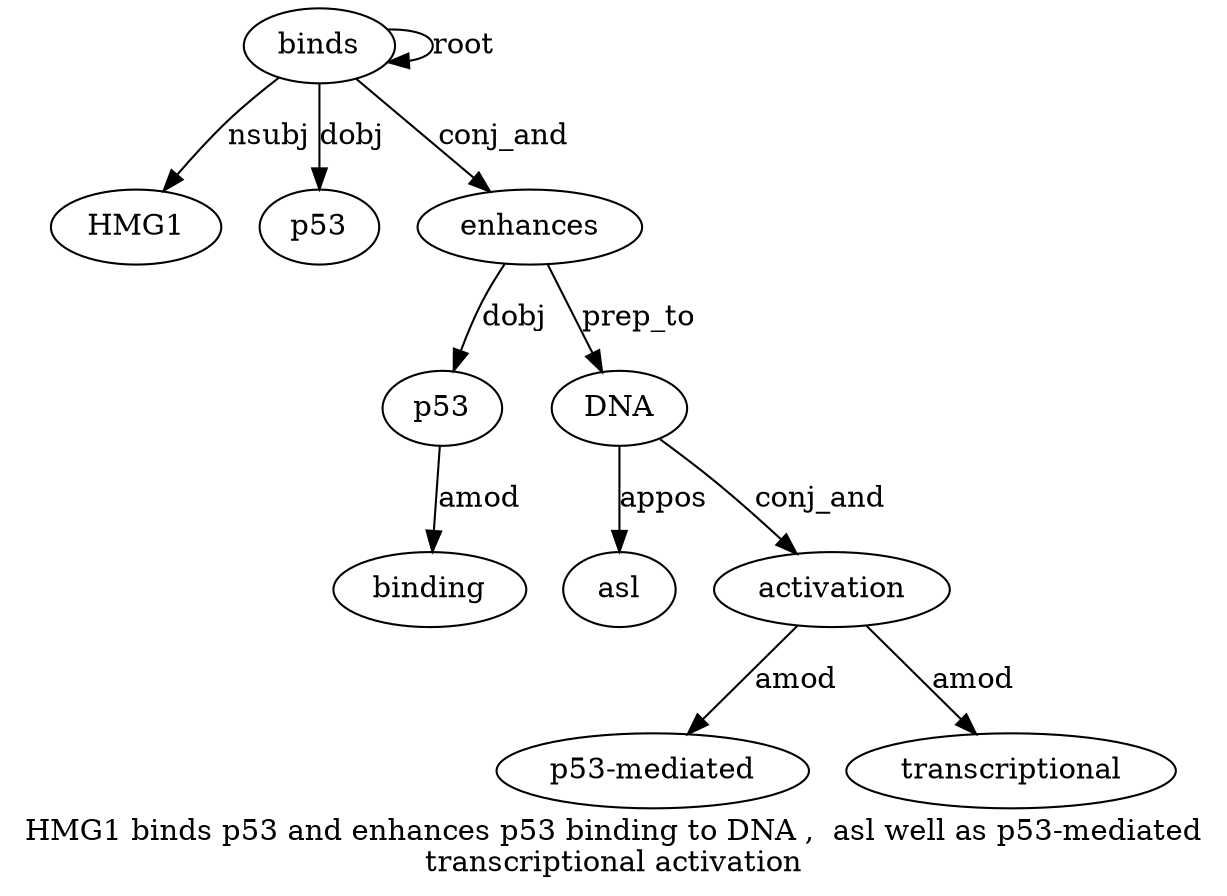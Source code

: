 digraph "HMG1 binds p53 and enhances p53 binding to DNA ,  asl well as p53-mediated transcriptional activation" {
label="HMG1 binds p53 and enhances p53 binding to DNA ,  asl well as p53-mediated
transcriptional activation";
binds2 [style=filled, fillcolor=white, label=binds];
HMG1 [style=filled, fillcolor=white, label=HMG1];
binds2 -> HMG1  [label=nsubj];
binds2 -> binds2  [label=root];
p53 [style=filled, fillcolor=white, label=p53];
binds2 -> p53  [label=dobj];
enhances5 [style=filled, fillcolor=white, label=enhances];
binds2 -> enhances5  [label=conj_and];
p536 [style=filled, fillcolor=white, label=p53];
enhances5 -> p536  [label=dobj];
binding7 [style=filled, fillcolor=white, label=binding];
p536 -> binding7  [label=amod];
DNA9 [style=filled, fillcolor=white, label=DNA];
enhances5 -> DNA9  [label=prep_to];
asl11 [style=filled, fillcolor=white, label=asl];
DNA9 -> asl11  [label=appos];
activation16 [style=filled, fillcolor=white, label=activation];
"p53-mediated14" [style=filled, fillcolor=white, label="p53-mediated"];
activation16 -> "p53-mediated14"  [label=amod];
transcriptional15 [style=filled, fillcolor=white, label=transcriptional];
activation16 -> transcriptional15  [label=amod];
DNA9 -> activation16  [label=conj_and];
}
